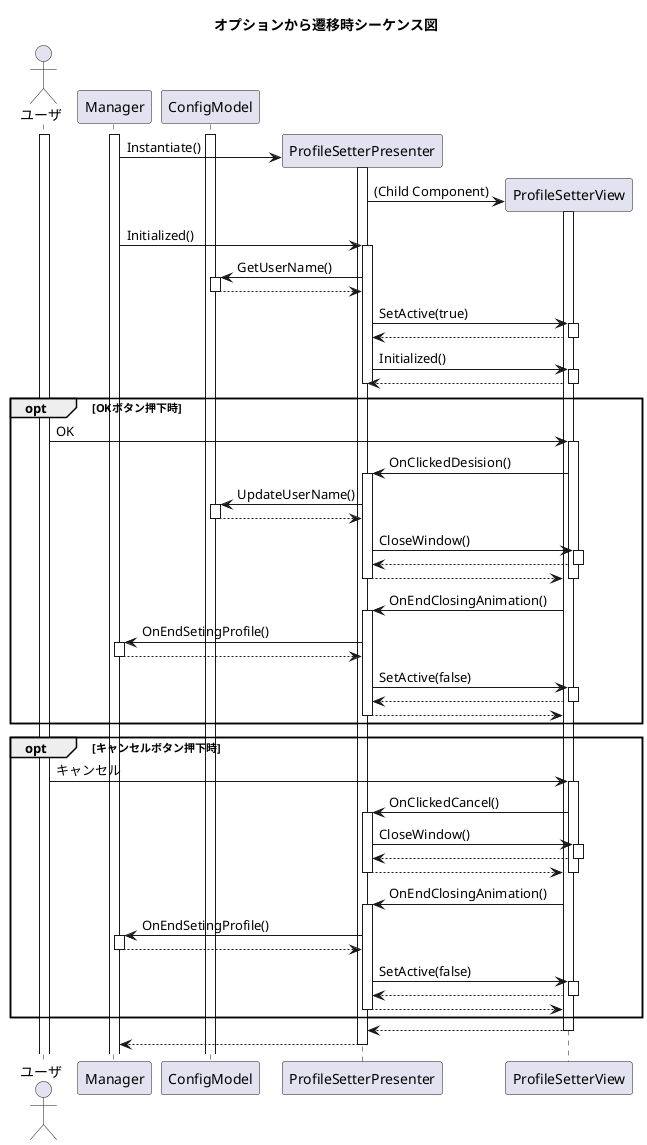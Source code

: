 @startuml

title オプションから遷移時シーケンス図

actor ユーザ

activate ユーザ
activate Manager
activate ConfigModel

create ProfileSetterPresenter
Manager -> ProfileSetterPresenter : Instantiate()
activate ProfileSetterPresenter

create ProfileSetterView
ProfileSetterPresenter -> ProfileSetterView : (Child Component)
activate ProfileSetterView

Manager -> ProfileSetterPresenter : Initialized()
activate ProfileSetterPresenter

ConfigModel <- ProfileSetterPresenter : GetUserName()
activate ConfigModel
ConfigModel --> ProfileSetterPresenter
deactivate ConfigModel

ProfileSetterPresenter -> ProfileSetterView : SetActive(true)
activate ProfileSetterView
ProfileSetterPresenter <-- ProfileSetterView
deactivate ProfileSetterView

ProfileSetterPresenter -> ProfileSetterView : Initialized()
activate ProfileSetterView
ProfileSetterPresenter <-- ProfileSetterView
deactivate ProfileSetterView

deactivate ProfileSetterPresenter

opt OKボタン押下時

    ユーザ -> ProfileSetterView : OK
    activate ProfileSetterView

    ProfileSetterPresenter <- ProfileSetterView : OnClickedDesision()
    activate ProfileSetterPresenter

    ConfigModel <- ProfileSetterPresenter : UpdateUserName()
    activate ConfigModel
    ConfigModel --> ProfileSetterPresenter
    deactivate ConfigModel

    ProfileSetterPresenter -> ProfileSetterView : CloseWindow()
    activate ProfileSetterView
    ProfileSetterPresenter <-- ProfileSetterView
    deactivate ProfileSetterView

    ProfileSetterPresenter --> ProfileSetterView
    deactivate ProfileSetterView
    deactivate ProfileSetterPresenter

    ProfileSetterPresenter <- ProfileSetterView : OnEndClosingAnimation()
    activate ProfileSetterPresenter

    Manager <- ProfileSetterPresenter : OnEndSetingProfile()
    activate Manager
    Manager --> ProfileSetterPresenter
    deactivate Manager

    ProfileSetterPresenter -> ProfileSetterView : SetActive(false)
    activate ProfileSetterView
    ProfileSetterPresenter <-- ProfileSetterView
    deactivate ProfileSetterView

    ProfileSetterPresenter --> ProfileSetterView
    deactivate ProfileSetterPresenter

end

opt キャンセルボタン押下時

    ユーザ -> ProfileSetterView : キャンセル
    activate ProfileSetterView

    ProfileSetterPresenter <- ProfileSetterView : OnClickedCancel()
    activate ProfileSetterPresenter

    ProfileSetterPresenter -> ProfileSetterView : CloseWindow()
    activate ProfileSetterView
    ProfileSetterPresenter <-- ProfileSetterView
    deactivate ProfileSetterView

    ProfileSetterPresenter --> ProfileSetterView
    deactivate ProfileSetterView
    deactivate ProfileSetterPresenter

    ProfileSetterPresenter <- ProfileSetterView : OnEndClosingAnimation()
    activate ProfileSetterPresenter

    Manager <- ProfileSetterPresenter : OnEndSetingProfile()
    activate Manager
    Manager --> ProfileSetterPresenter
    deactivate Manager

    ProfileSetterPresenter -> ProfileSetterView : SetActive(false)
    activate ProfileSetterView
    ProfileSetterPresenter <-- ProfileSetterView
    deactivate ProfileSetterView

    ProfileSetterPresenter --> ProfileSetterView
    deactivate ProfileSetterPresenter

end


ProfileSetterPresenter <-- ProfileSetterView
deactivate ProfileSetterView

Manager <-- ProfileSetterPresenter
deactivate ProfileSetterPresenter

@enduml
